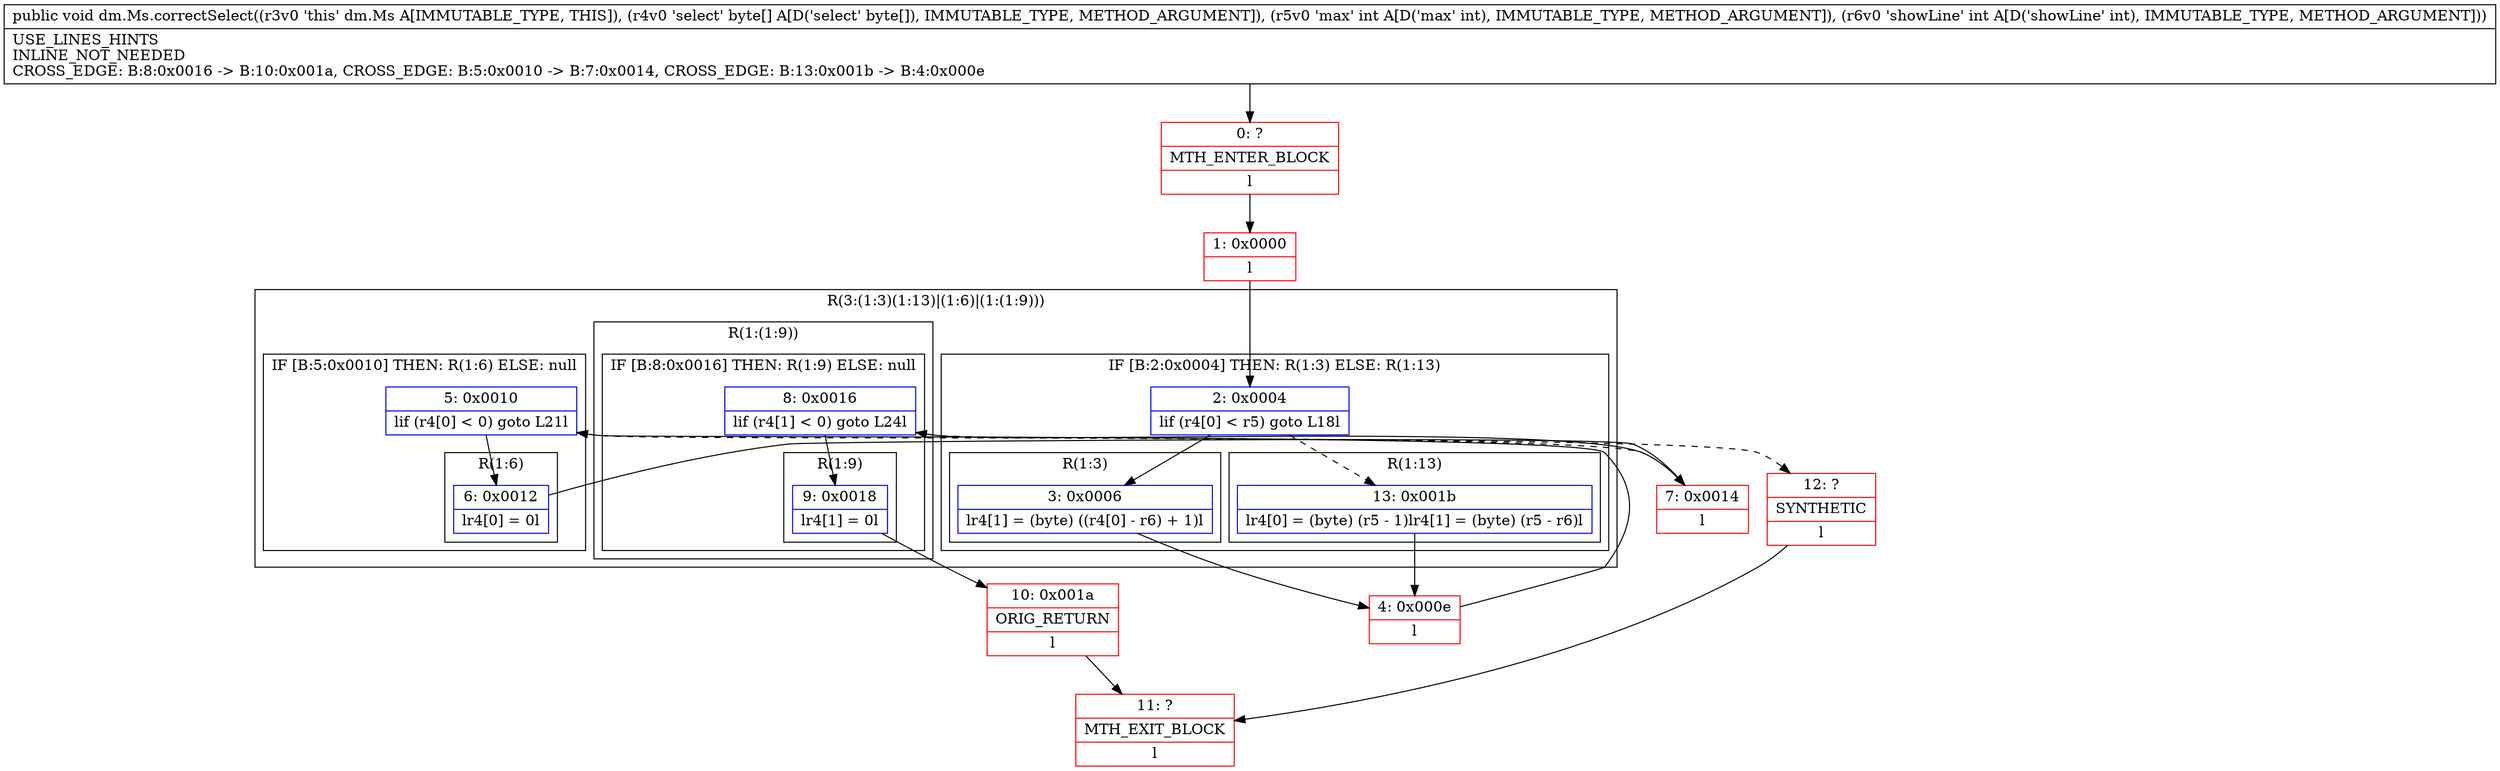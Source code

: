 digraph "CFG fordm.Ms.correctSelect([BII)V" {
subgraph cluster_Region_315499483 {
label = "R(3:(1:3)(1:13)|(1:6)|(1:(1:9)))";
node [shape=record,color=blue];
subgraph cluster_IfRegion_1760918341 {
label = "IF [B:2:0x0004] THEN: R(1:3) ELSE: R(1:13)";
node [shape=record,color=blue];
Node_2 [shape=record,label="{2\:\ 0x0004|lif (r4[0] \< r5) goto L18l}"];
subgraph cluster_Region_360968622 {
label = "R(1:3)";
node [shape=record,color=blue];
Node_3 [shape=record,label="{3\:\ 0x0006|lr4[1] = (byte) ((r4[0] \- r6) + 1)l}"];
}
subgraph cluster_Region_436831580 {
label = "R(1:13)";
node [shape=record,color=blue];
Node_13 [shape=record,label="{13\:\ 0x001b|lr4[0] = (byte) (r5 \- 1)lr4[1] = (byte) (r5 \- r6)l}"];
}
}
subgraph cluster_IfRegion_2042281277 {
label = "IF [B:5:0x0010] THEN: R(1:6) ELSE: null";
node [shape=record,color=blue];
Node_5 [shape=record,label="{5\:\ 0x0010|lif (r4[0] \< 0) goto L21l}"];
subgraph cluster_Region_987160092 {
label = "R(1:6)";
node [shape=record,color=blue];
Node_6 [shape=record,label="{6\:\ 0x0012|lr4[0] = 0l}"];
}
}
subgraph cluster_Region_810698345 {
label = "R(1:(1:9))";
node [shape=record,color=blue];
subgraph cluster_IfRegion_1722222170 {
label = "IF [B:8:0x0016] THEN: R(1:9) ELSE: null";
node [shape=record,color=blue];
Node_8 [shape=record,label="{8\:\ 0x0016|lif (r4[1] \< 0) goto L24l}"];
subgraph cluster_Region_1255677158 {
label = "R(1:9)";
node [shape=record,color=blue];
Node_9 [shape=record,label="{9\:\ 0x0018|lr4[1] = 0l}"];
}
}
}
}
Node_0 [shape=record,color=red,label="{0\:\ ?|MTH_ENTER_BLOCK\l|l}"];
Node_1 [shape=record,color=red,label="{1\:\ 0x0000|l}"];
Node_4 [shape=record,color=red,label="{4\:\ 0x000e|l}"];
Node_7 [shape=record,color=red,label="{7\:\ 0x0014|l}"];
Node_10 [shape=record,color=red,label="{10\:\ 0x001a|ORIG_RETURN\l|l}"];
Node_11 [shape=record,color=red,label="{11\:\ ?|MTH_EXIT_BLOCK\l|l}"];
Node_12 [shape=record,color=red,label="{12\:\ ?|SYNTHETIC\l|l}"];
MethodNode[shape=record,label="{public void dm.Ms.correctSelect((r3v0 'this' dm.Ms A[IMMUTABLE_TYPE, THIS]), (r4v0 'select' byte[] A[D('select' byte[]), IMMUTABLE_TYPE, METHOD_ARGUMENT]), (r5v0 'max' int A[D('max' int), IMMUTABLE_TYPE, METHOD_ARGUMENT]), (r6v0 'showLine' int A[D('showLine' int), IMMUTABLE_TYPE, METHOD_ARGUMENT]))  | USE_LINES_HINTS\lINLINE_NOT_NEEDED\lCROSS_EDGE: B:8:0x0016 \-\> B:10:0x001a, CROSS_EDGE: B:5:0x0010 \-\> B:7:0x0014, CROSS_EDGE: B:13:0x001b \-\> B:4:0x000e\l}"];
MethodNode -> Node_0;
Node_2 -> Node_3;
Node_2 -> Node_13[style=dashed];
Node_3 -> Node_4;
Node_13 -> Node_4;
Node_5 -> Node_6;
Node_5 -> Node_7[style=dashed];
Node_6 -> Node_7;
Node_8 -> Node_9;
Node_8 -> Node_12[style=dashed];
Node_9 -> Node_10;
Node_0 -> Node_1;
Node_1 -> Node_2;
Node_4 -> Node_5;
Node_7 -> Node_8;
Node_10 -> Node_11;
Node_12 -> Node_11;
}

